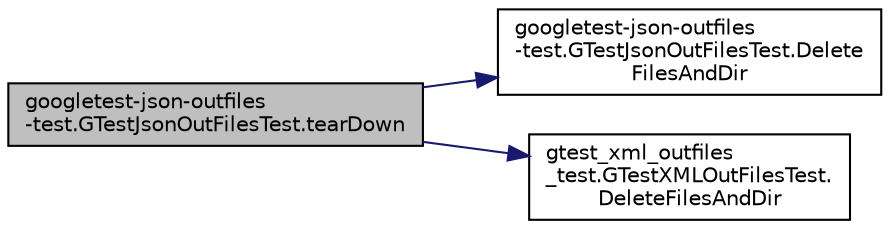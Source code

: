 digraph "googletest-json-outfiles-test.GTestJsonOutFilesTest.tearDown"
{
 // LATEX_PDF_SIZE
  bgcolor="transparent";
  edge [fontname="Helvetica",fontsize="10",labelfontname="Helvetica",labelfontsize="10"];
  node [fontname="Helvetica",fontsize="10",shape=record];
  rankdir="LR";
  Node1 [label="googletest-json-outfiles\l-test.GTestJsonOutFilesTest.tearDown",height=0.2,width=0.4,color="black", fillcolor="grey75", style="filled", fontcolor="black",tooltip=" "];
  Node1 -> Node2 [color="midnightblue",fontsize="10",style="solid",fontname="Helvetica"];
  Node2 [label="googletest-json-outfiles\l-test.GTestJsonOutFilesTest.Delete\lFilesAndDir",height=0.2,width=0.4,color="black",URL="$classgoogletest-json-outfiles-test_1_1GTestJsonOutFilesTest.html#a382ecae11a217d1a972d694996485e4b",tooltip=" "];
  Node1 -> Node3 [color="midnightblue",fontsize="10",style="solid",fontname="Helvetica"];
  Node3 [label="gtest_xml_outfiles\l_test.GTestXMLOutFilesTest.\lDeleteFilesAndDir",height=0.2,width=0.4,color="black",URL="$classgtest__xml__outfiles__test_1_1GTestXMLOutFilesTest.html#a503d2fbc9cd782ae57ac4307d2db43e1",tooltip=" "];
}
